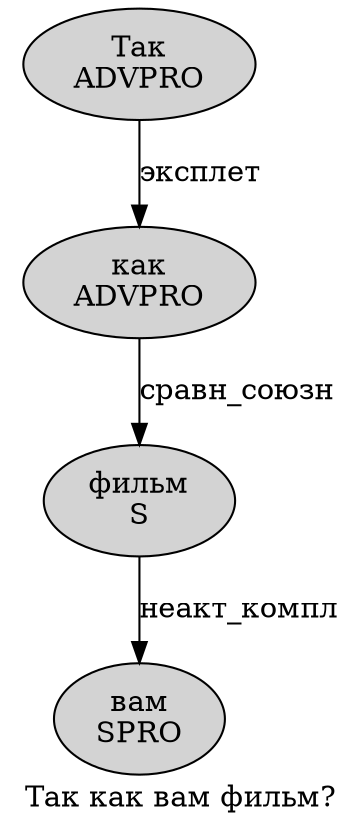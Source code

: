 digraph SENTENCE_2683 {
	graph [label="Так как вам фильм?"]
	node [style=filled]
		0 [label="Так
ADVPRO" color="" fillcolor=lightgray penwidth=1 shape=ellipse]
		1 [label="как
ADVPRO" color="" fillcolor=lightgray penwidth=1 shape=ellipse]
		2 [label="вам
SPRO" color="" fillcolor=lightgray penwidth=1 shape=ellipse]
		3 [label="фильм
S" color="" fillcolor=lightgray penwidth=1 shape=ellipse]
			0 -> 1 [label="эксплет"]
			1 -> 3 [label="сравн_союзн"]
			3 -> 2 [label="неакт_компл"]
}